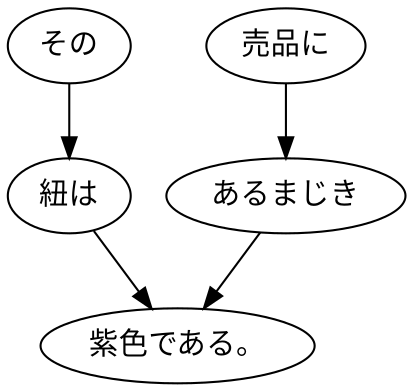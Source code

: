 digraph graph1933 {
	node0 [label="その"];
	node1 [label="紐は"];
	node2 [label="売品に"];
	node3 [label="あるまじき"];
	node4 [label="紫色である。"];
	node0 -> node1;
	node1 -> node4;
	node2 -> node3;
	node3 -> node4;
}
